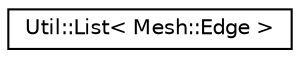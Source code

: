 digraph "Graphical Class Hierarchy"
{
 // LATEX_PDF_SIZE
  edge [fontname="Helvetica",fontsize="10",labelfontname="Helvetica",labelfontsize="10"];
  node [fontname="Helvetica",fontsize="10",shape=record];
  rankdir="LR";
  Node0 [label="Util::List\< Mesh::Edge \>",height=0.2,width=0.4,color="black", fillcolor="white", style="filled",URL="$classUtil_1_1List.html",tooltip=" "];
}
